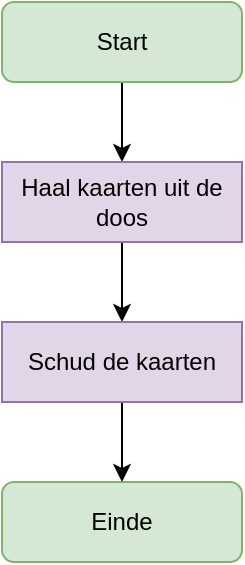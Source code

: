 <mxfile version="23.1.2" type="github">
  <diagram name="Seite-1" id="kxOFbUatqmfKlQZtUXA9">
    <mxGraphModel dx="699" dy="378" grid="1" gridSize="10" guides="1" tooltips="1" connect="1" arrows="1" fold="1" page="1" pageScale="1" pageWidth="827" pageHeight="1169" math="0" shadow="0">
      <root>
        <mxCell id="0" />
        <mxCell id="1" parent="0" />
        <mxCell id="QX26u7IVvU2Jgs3PswKn-5" style="edgeStyle=orthogonalEdgeStyle;rounded=0;orthogonalLoop=1;jettySize=auto;html=1;exitX=0.5;exitY=1;exitDx=0;exitDy=0;entryX=0.5;entryY=0;entryDx=0;entryDy=0;" edge="1" parent="1" source="QX26u7IVvU2Jgs3PswKn-1" target="QX26u7IVvU2Jgs3PswKn-11">
          <mxGeometry relative="1" as="geometry">
            <mxPoint x="310" y="-40.0" as="sourcePoint" />
            <mxPoint x="310" y="400" as="targetPoint" />
          </mxGeometry>
        </mxCell>
        <mxCell id="QX26u7IVvU2Jgs3PswKn-1" value="Start" style="rounded=1;whiteSpace=wrap;html=1;fillColor=#d5e8d4;strokeColor=#82b366;" vertex="1" parent="1">
          <mxGeometry x="320" y="40" width="120" height="40" as="geometry" />
        </mxCell>
        <mxCell id="QX26u7IVvU2Jgs3PswKn-2" value="Einde" style="rounded=1;whiteSpace=wrap;html=1;fillColor=#d5e8d4;strokeColor=#82b366;" vertex="1" parent="1">
          <mxGeometry x="320" y="280" width="120" height="40" as="geometry" />
        </mxCell>
        <mxCell id="QX26u7IVvU2Jgs3PswKn-15" style="edgeStyle=orthogonalEdgeStyle;rounded=0;orthogonalLoop=1;jettySize=auto;html=1;exitX=0.5;exitY=1;exitDx=0;exitDy=0;entryX=0.5;entryY=0;entryDx=0;entryDy=0;" edge="1" parent="1" source="QX26u7IVvU2Jgs3PswKn-11" target="QX26u7IVvU2Jgs3PswKn-13">
          <mxGeometry relative="1" as="geometry" />
        </mxCell>
        <mxCell id="QX26u7IVvU2Jgs3PswKn-11" value="Haal kaarten uit de doos" style="rounded=0;whiteSpace=wrap;html=1;fillColor=#e1d5e7;strokeColor=#9673a6;" vertex="1" parent="1">
          <mxGeometry x="320" y="120" width="120" height="40" as="geometry" />
        </mxCell>
        <mxCell id="QX26u7IVvU2Jgs3PswKn-16" style="edgeStyle=orthogonalEdgeStyle;rounded=0;orthogonalLoop=1;jettySize=auto;html=1;exitX=0.5;exitY=1;exitDx=0;exitDy=0;entryX=0.5;entryY=0;entryDx=0;entryDy=0;" edge="1" parent="1" source="QX26u7IVvU2Jgs3PswKn-13" target="QX26u7IVvU2Jgs3PswKn-2">
          <mxGeometry relative="1" as="geometry">
            <mxPoint x="280" y="360" as="targetPoint" />
            <Array as="points" />
          </mxGeometry>
        </mxCell>
        <mxCell id="QX26u7IVvU2Jgs3PswKn-13" value="Schud de kaarten" style="rounded=0;whiteSpace=wrap;html=1;fillColor=#e1d5e7;strokeColor=#9673a6;" vertex="1" parent="1">
          <mxGeometry x="320" y="200" width="120" height="40" as="geometry" />
        </mxCell>
      </root>
    </mxGraphModel>
  </diagram>
</mxfile>
